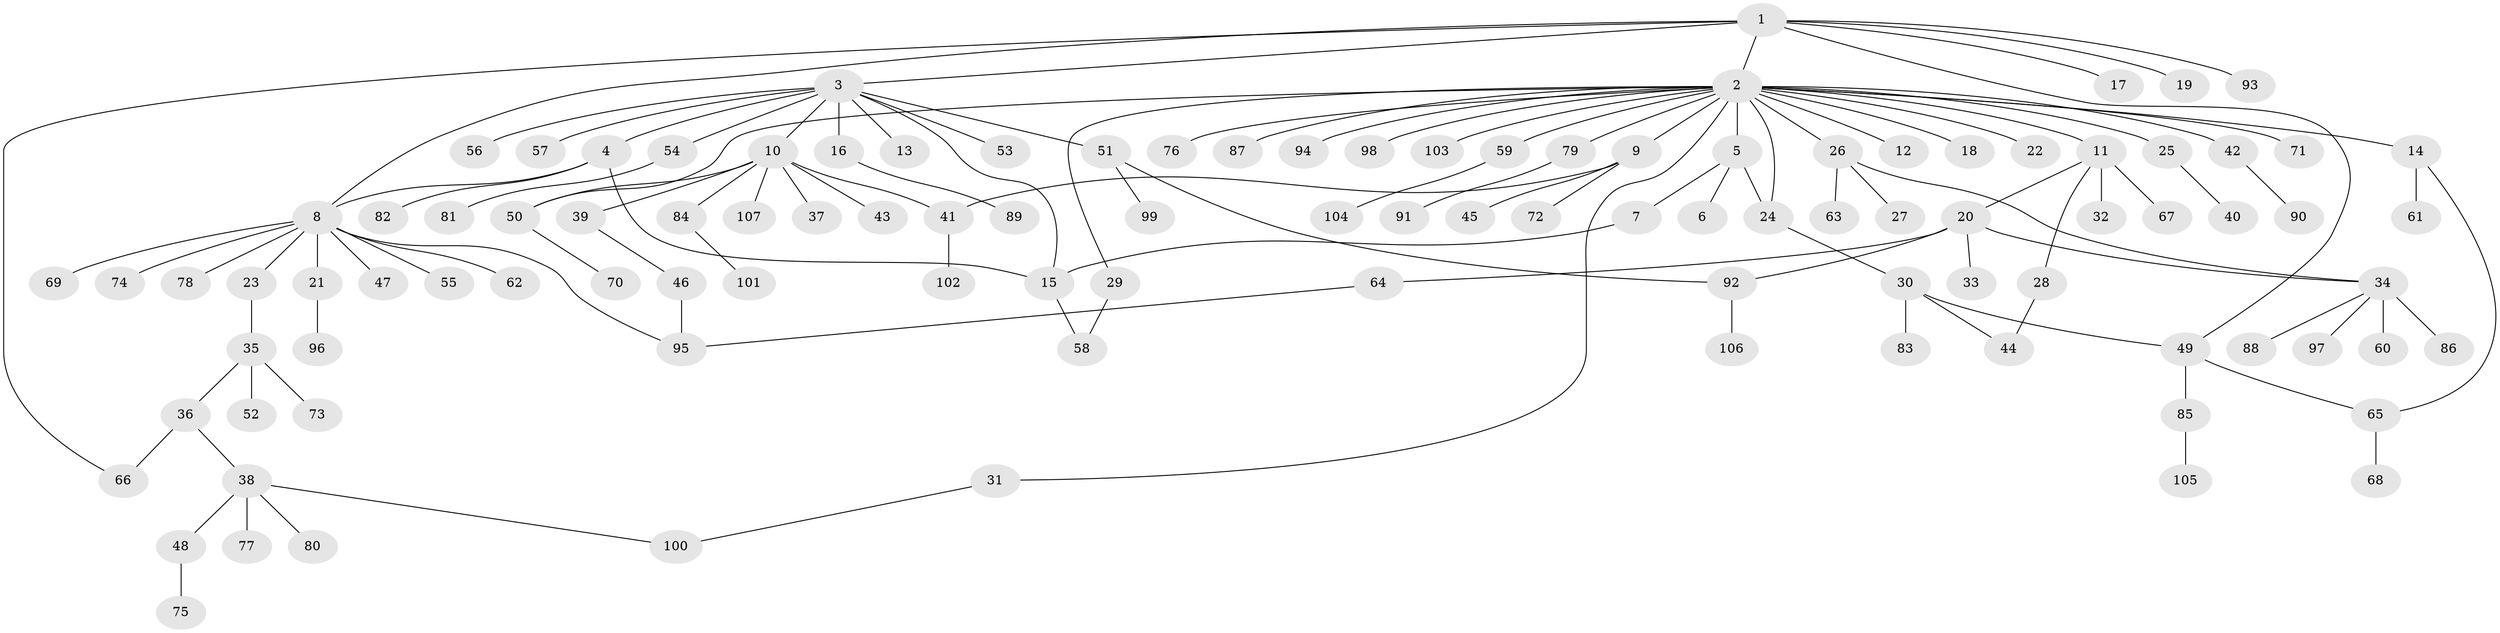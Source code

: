 // Generated by graph-tools (version 1.1) at 2025/01/03/09/25 03:01:48]
// undirected, 107 vertices, 122 edges
graph export_dot {
graph [start="1"]
  node [color=gray90,style=filled];
  1;
  2;
  3;
  4;
  5;
  6;
  7;
  8;
  9;
  10;
  11;
  12;
  13;
  14;
  15;
  16;
  17;
  18;
  19;
  20;
  21;
  22;
  23;
  24;
  25;
  26;
  27;
  28;
  29;
  30;
  31;
  32;
  33;
  34;
  35;
  36;
  37;
  38;
  39;
  40;
  41;
  42;
  43;
  44;
  45;
  46;
  47;
  48;
  49;
  50;
  51;
  52;
  53;
  54;
  55;
  56;
  57;
  58;
  59;
  60;
  61;
  62;
  63;
  64;
  65;
  66;
  67;
  68;
  69;
  70;
  71;
  72;
  73;
  74;
  75;
  76;
  77;
  78;
  79;
  80;
  81;
  82;
  83;
  84;
  85;
  86;
  87;
  88;
  89;
  90;
  91;
  92;
  93;
  94;
  95;
  96;
  97;
  98;
  99;
  100;
  101;
  102;
  103;
  104;
  105;
  106;
  107;
  1 -- 2;
  1 -- 3;
  1 -- 8;
  1 -- 17;
  1 -- 19;
  1 -- 49;
  1 -- 66;
  1 -- 93;
  2 -- 5;
  2 -- 9;
  2 -- 11;
  2 -- 12;
  2 -- 14;
  2 -- 18;
  2 -- 22;
  2 -- 24;
  2 -- 25;
  2 -- 26;
  2 -- 29;
  2 -- 31;
  2 -- 42;
  2 -- 50;
  2 -- 59;
  2 -- 71;
  2 -- 76;
  2 -- 79;
  2 -- 87;
  2 -- 94;
  2 -- 98;
  2 -- 103;
  3 -- 4;
  3 -- 10;
  3 -- 13;
  3 -- 15;
  3 -- 16;
  3 -- 51;
  3 -- 53;
  3 -- 54;
  3 -- 56;
  3 -- 57;
  4 -- 8;
  4 -- 15;
  4 -- 82;
  5 -- 6;
  5 -- 7;
  5 -- 24;
  7 -- 15;
  8 -- 21;
  8 -- 23;
  8 -- 47;
  8 -- 55;
  8 -- 62;
  8 -- 69;
  8 -- 74;
  8 -- 78;
  8 -- 95;
  9 -- 41;
  9 -- 45;
  9 -- 72;
  10 -- 37;
  10 -- 39;
  10 -- 41;
  10 -- 43;
  10 -- 50;
  10 -- 84;
  10 -- 107;
  11 -- 20;
  11 -- 28;
  11 -- 32;
  11 -- 67;
  14 -- 61;
  14 -- 65;
  15 -- 58;
  16 -- 89;
  20 -- 33;
  20 -- 34;
  20 -- 64;
  20 -- 92;
  21 -- 96;
  23 -- 35;
  24 -- 30;
  25 -- 40;
  26 -- 27;
  26 -- 34;
  26 -- 63;
  28 -- 44;
  29 -- 58;
  30 -- 44;
  30 -- 49;
  30 -- 83;
  31 -- 100;
  34 -- 60;
  34 -- 86;
  34 -- 88;
  34 -- 97;
  35 -- 36;
  35 -- 52;
  35 -- 73;
  36 -- 38;
  36 -- 66;
  38 -- 48;
  38 -- 77;
  38 -- 80;
  38 -- 100;
  39 -- 46;
  41 -- 102;
  42 -- 90;
  46 -- 95;
  48 -- 75;
  49 -- 65;
  49 -- 85;
  50 -- 70;
  51 -- 92;
  51 -- 99;
  54 -- 81;
  59 -- 104;
  64 -- 95;
  65 -- 68;
  79 -- 91;
  84 -- 101;
  85 -- 105;
  92 -- 106;
}
